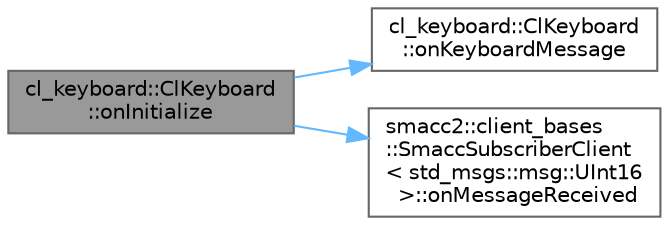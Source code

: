 digraph "cl_keyboard::ClKeyboard::onInitialize"
{
 // LATEX_PDF_SIZE
  bgcolor="transparent";
  edge [fontname=Helvetica,fontsize=10,labelfontname=Helvetica,labelfontsize=10];
  node [fontname=Helvetica,fontsize=10,shape=box,height=0.2,width=0.4];
  rankdir="LR";
  Node1 [label="cl_keyboard::ClKeyboard\l::onInitialize",height=0.2,width=0.4,color="gray40", fillcolor="grey60", style="filled", fontcolor="black",tooltip=" "];
  Node1 -> Node2 [color="steelblue1",style="solid"];
  Node2 [label="cl_keyboard::ClKeyboard\l::onKeyboardMessage",height=0.2,width=0.4,color="grey40", fillcolor="white", style="filled",URL="$classcl__keyboard_1_1ClKeyboard.html#abb2b7181aae9edde67924efbdc2027a3",tooltip=" "];
  Node1 -> Node3 [color="steelblue1",style="solid"];
  Node3 [label="smacc2::client_bases\l::SmaccSubscriberClient\l\< std_msgs::msg::UInt16\l \>::onMessageReceived",height=0.2,width=0.4,color="grey40", fillcolor="white", style="filled",URL="$classsmacc2_1_1client__bases_1_1SmaccSubscriberClient.html#a1a91b6043e8a00862fd505ee7d8d86f6",tooltip=" "];
}
